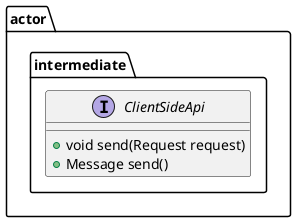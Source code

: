 @startuml
'https://plantuml.com/class-diagram

interface actor.intermediate.ClientSideApi{
    + void send(Request request)
    + Message send()
}

@enduml